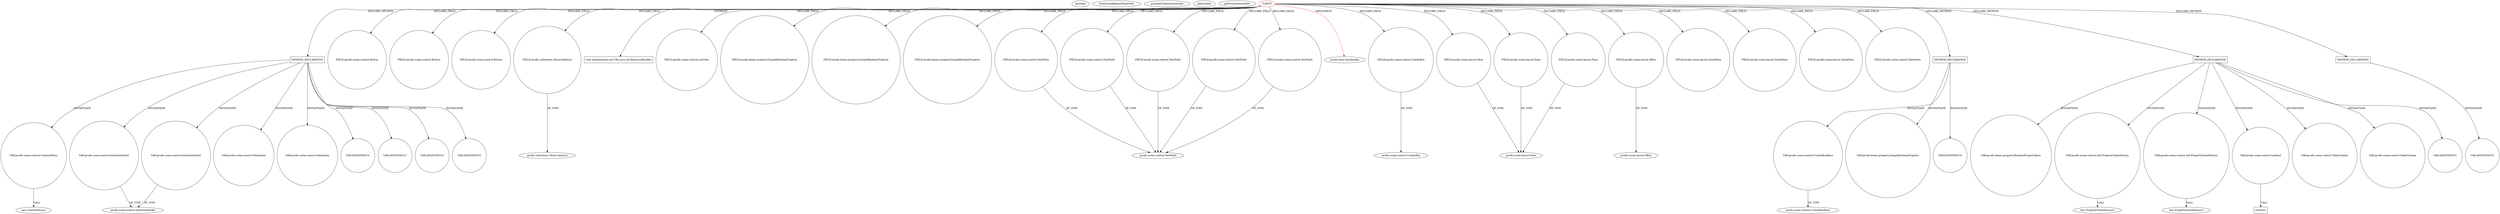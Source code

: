 digraph {
baseInfo[graphId=2683,category="pattern",isAnonymous=false,possibleRelation=false]
frameworkRelatedTypesInfo[0="javafx.fxml.Initializable"]
possibleCollaborationsInfo[]
patternInfo[frequency=2.0,patternRootClient=0]
patternInstancesInfo[0="hock323-eventManager~/hock323-eventManager/EventManager-master/src/eventManager/controller/pokerTournament/TournamentController.java~TournamentController~3009",1="hock323-eventManager~/hock323-eventManager/EventManager-master/src/eventManager/controller/pokerTournament/PrizesController.java~PrizesController~2951"]
304[label="new ContextMenu()",vertexType="CONSTRUCTOR_CALL",isFrameworkType=false]
305[label="VAR:javafx.scene.control.ContextMenu",vertexType="VARIABLE_EXPRESION",isFrameworkType=false,shape=circle]
282[label="METHOD_DECLARATION",vertexType="CLIENT_METHOD_DECLARATION",isFrameworkType=false,shape=box]
0[label="CLIENT",vertexType="ROOT_CLIENT_CLASS_DECLARATION",isFrameworkType=false,color=red]
16[label="FIELD:javafx.scene.control.Button",vertexType="FIELD_DECLARATION",isFrameworkType=false,shape=circle]
72[label="FIELD:javafx.scene.control.Button",vertexType="FIELD_DECLARATION",isFrameworkType=false,shape=circle]
70[label="FIELD:javafx.scene.control.Button",vertexType="FIELD_DECLARATION",isFrameworkType=false,shape=circle]
92[label="FIELD:javafx.collections.ObservableList",vertexType="FIELD_DECLARATION",isFrameworkType=false,shape=circle]
43[label="javafx.collections.ObservableList",vertexType="FRAMEWORK_INTERFACE_TYPE",isFrameworkType=false]
334[label="VAR:javafx.scene.control.SelectionModel",vertexType="VARIABLE_EXPRESION",isFrameworkType=false,shape=circle]
336[label="javafx.scene.control.SelectionModel",vertexType="FRAMEWORK_CLASS_TYPE",isFrameworkType=false]
400[label="VAR:javafx.scene.control.SelectionModel",vertexType="VARIABLE_EXPRESION",isFrameworkType=false,shape=circle]
94[label="void initialize(java.net.URL,java.util.ResourceBundle)",vertexType="OVERRIDING_METHOD_DECLARATION",isFrameworkType=false,shape=box]
54[label="FIELD:javafx.scene.control.ListView",vertexType="FIELD_DECLARATION",isFrameworkType=false,shape=circle]
311[label="VAR:javafx.scene.control.MenuItem",vertexType="VARIABLE_EXPRESION",isFrameworkType=false,shape=circle]
308[label="VAR:javafx.scene.control.MenuItem",vertexType="VARIABLE_EXPRESION",isFrameworkType=false,shape=circle]
24[label="FIELD:javafx.beans.property.SimpleBooleanProperty",vertexType="FIELD_DECLARATION",isFrameworkType=false,shape=circle]
88[label="FIELD:javafx.beans.property.SimpleBooleanProperty",vertexType="FIELD_DECLARATION",isFrameworkType=false,shape=circle]
52[label="FIELD:javafx.beans.property.SimpleBooleanProperty",vertexType="FIELD_DECLARATION",isFrameworkType=false,shape=circle]
6[label="FIELD:javafx.scene.control.TextField",vertexType="FIELD_DECLARATION",isFrameworkType=false,shape=circle]
38[label="FIELD:javafx.scene.control.TextField",vertexType="FIELD_DECLARATION",isFrameworkType=false,shape=circle]
76[label="FIELD:javafx.scene.control.TextField",vertexType="FIELD_DECLARATION",isFrameworkType=false,shape=circle]
46[label="FIELD:javafx.scene.control.TextField",vertexType="FIELD_DECLARATION",isFrameworkType=false,shape=circle]
40[label="FIELD:javafx.scene.control.TextField",vertexType="FIELD_DECLARATION",isFrameworkType=false,shape=circle]
326[label="VAR:ANONYMOUS",vertexType="VARIABLE_EXPRESION",isFrameworkType=false,shape=circle]
320[label="VAR:ANONYMOUS",vertexType="VARIABLE_EXPRESION",isFrameworkType=false,shape=circle]
1[label="javafx.fxml.Initializable",vertexType="FRAMEWORK_INTERFACE_TYPE",isFrameworkType=false]
68[label="FIELD:javafx.scene.control.ComboBox",vertexType="FIELD_DECLARATION",isFrameworkType=false,shape=circle]
69[label="javafx.scene.control.ComboBox",vertexType="FRAMEWORK_CLASS_TYPE",isFrameworkType=false]
30[label="FIELD:javafx.scene.layout.Pane",vertexType="FIELD_DECLARATION",isFrameworkType=false,shape=circle]
19[label="javafx.scene.layout.Pane",vertexType="FRAMEWORK_CLASS_TYPE",isFrameworkType=false]
66[label="FIELD:javafx.scene.layout.Pane",vertexType="FIELD_DECLARATION",isFrameworkType=false,shape=circle]
18[label="FIELD:javafx.scene.layout.Pane",vertexType="FIELD_DECLARATION",isFrameworkType=false,shape=circle]
34[label="FIELD:javafx.scene.layout.HBox",vertexType="FIELD_DECLARATION",isFrameworkType=false,shape=circle]
35[label="javafx.scene.layout.HBox",vertexType="FRAMEWORK_CLASS_TYPE",isFrameworkType=false]
5[label="javafx.scene.control.TextField",vertexType="FRAMEWORK_CLASS_TYPE",isFrameworkType=false]
60[label="FIELD:javafx.scene.layout.StackPane",vertexType="FIELD_DECLARATION",isFrameworkType=false,shape=circle]
32[label="FIELD:javafx.scene.layout.StackPane",vertexType="FIELD_DECLARATION",isFrameworkType=false,shape=circle]
62[label="FIELD:javafx.scene.layout.StackPane",vertexType="FIELD_DECLARATION",isFrameworkType=false,shape=circle]
56[label="FIELD:javafx.scene.control.TableView",vertexType="FIELD_DECLARATION",isFrameworkType=false,shape=circle]
476[label="METHOD_DECLARATION",vertexType="CLIENT_METHOD_DECLARATION",isFrameworkType=false,shape=box]
479[label="VAR:javafx.scene.control.ComboBoxBase",vertexType="VARIABLE_EXPRESION",isFrameworkType=false,shape=circle]
294[label="VAR:ANONYMOUS",vertexType="VARIABLE_EXPRESION",isFrameworkType=false,shape=circle]
481[label="javafx.scene.control.ComboBoxBase",vertexType="FRAMEWORK_CLASS_TYPE",isFrameworkType=false]
485[label="VAR:javafx.beans.property.SimpleBooleanProperty",vertexType="VARIABLE_EXPRESION",isFrameworkType=false,shape=circle]
112[label="METHOD_DECLARATION",vertexType="CLIENT_METHOD_DECLARATION",isFrameworkType=false,shape=box]
188[label="VAR:javafx.beans.property.BooleanPropertyBase",vertexType="VARIABLE_EXPRESION",isFrameworkType=false,shape=circle]
138[label="VAR:javafx.scene.control.cell.PropertyValueFactory",vertexType="VARIABLE_EXPRESION",isFrameworkType=false,shape=circle]
137[label="new PropertyValueFactory()",vertexType="CONSTRUCTOR_CALL",isFrameworkType=false]
132[label="VAR:javafx.scene.control.cell.PropertyValueFactory",vertexType="VARIABLE_EXPRESION",isFrameworkType=false,shape=circle]
131[label="new PropertyValueFactory()",vertexType="CONSTRUCTOR_CALL",isFrameworkType=false]
185[label="VAR:javafx.scene.control.Labeled",vertexType="VARIABLE_EXPRESION",isFrameworkType=false,shape=circle]
186[label="setText()",vertexType="INSIDE_CALL",isFrameworkType=false,shape=box]
134[label="VAR:javafx.scene.control.TableColumn",vertexType="VARIABLE_EXPRESION",isFrameworkType=false,shape=circle]
128[label="VAR:javafx.scene.control.TableColumn",vertexType="VARIABLE_EXPRESION",isFrameworkType=false,shape=circle]
218[label="METHOD_DECLARATION",vertexType="CLIENT_METHOD_DECLARATION",isFrameworkType=false,shape=box]
499[label="VAR:ANONYMOUS",vertexType="VARIABLE_EXPRESION",isFrameworkType=false,shape=circle]
165[label="VAR:ANONYMOUS",vertexType="VARIABLE_EXPRESION",isFrameworkType=false,shape=circle]
247[label="VAR:ANONYMOUS",vertexType="VARIABLE_EXPRESION",isFrameworkType=false,shape=circle]
340[label="VAR:ANONYMOUS",vertexType="VARIABLE_EXPRESION",isFrameworkType=false,shape=circle]
282->400[label="INSTANTIATE"]
92->43[label="OF_TYPE"]
282->334[label="INSTANTIATE"]
34->35[label="OF_TYPE"]
68->69[label="OF_TYPE"]
0->34[label="DECLARE_FIELD"]
0->52[label="DECLARE_FIELD"]
479->481[label="OF_TYPE"]
0->18[label="DECLARE_FIELD"]
38->5[label="OF_TYPE"]
30->19[label="OF_TYPE"]
0->46[label="DECLARE_FIELD"]
0->218[label="DECLARE_METHOD"]
112->132[label="INSTANTIATE"]
0->70[label="DECLARE_FIELD"]
0->112[label="DECLARE_METHOD"]
0->88[label="DECLARE_FIELD"]
476->499[label="INSTANTIATE"]
18->19[label="OF_TYPE"]
112->128[label="INSTANTIATE"]
138->137[label="CALL"]
185->186[label="CALL"]
0->72[label="DECLARE_FIELD"]
0->38[label="DECLARE_FIELD"]
282->294[label="INSTANTIATE"]
40->5[label="OF_TYPE"]
0->24[label="DECLARE_FIELD"]
0->94[label="OVERRIDE"]
282->340[label="INSTANTIATE"]
132->131[label="CALL"]
0->92[label="DECLARE_FIELD"]
0->282[label="DECLARE_METHOD"]
0->40[label="DECLARE_FIELD"]
476->479[label="INSTANTIATE"]
6->5[label="OF_TYPE"]
112->188[label="INSTANTIATE"]
282->326[label="INSTANTIATE"]
0->30[label="DECLARE_FIELD"]
46->5[label="OF_TYPE"]
0->16[label="DECLARE_FIELD"]
282->320[label="INSTANTIATE"]
112->165[label="INSTANTIATE"]
0->32[label="DECLARE_FIELD"]
0->476[label="DECLARE_METHOD"]
282->311[label="INSTANTIATE"]
334->336[label="OF_TYPE"]
282->305[label="INSTANTIATE"]
0->1[label="IMPLEMENT",color=red]
305->304[label="CALL"]
66->19[label="OF_TYPE"]
476->485[label="INSTANTIATE"]
112->134[label="INSTANTIATE"]
0->76[label="DECLARE_FIELD"]
0->62[label="DECLARE_FIELD"]
0->56[label="DECLARE_FIELD"]
218->247[label="INSTANTIATE"]
0->66[label="DECLARE_FIELD"]
0->68[label="DECLARE_FIELD"]
76->5[label="OF_TYPE"]
112->138[label="INSTANTIATE"]
0->6[label="DECLARE_FIELD"]
0->54[label="DECLARE_FIELD"]
282->308[label="INSTANTIATE"]
400->336[label="OF_TYPE"]
112->185[label="INSTANTIATE"]
0->60[label="DECLARE_FIELD"]
}
